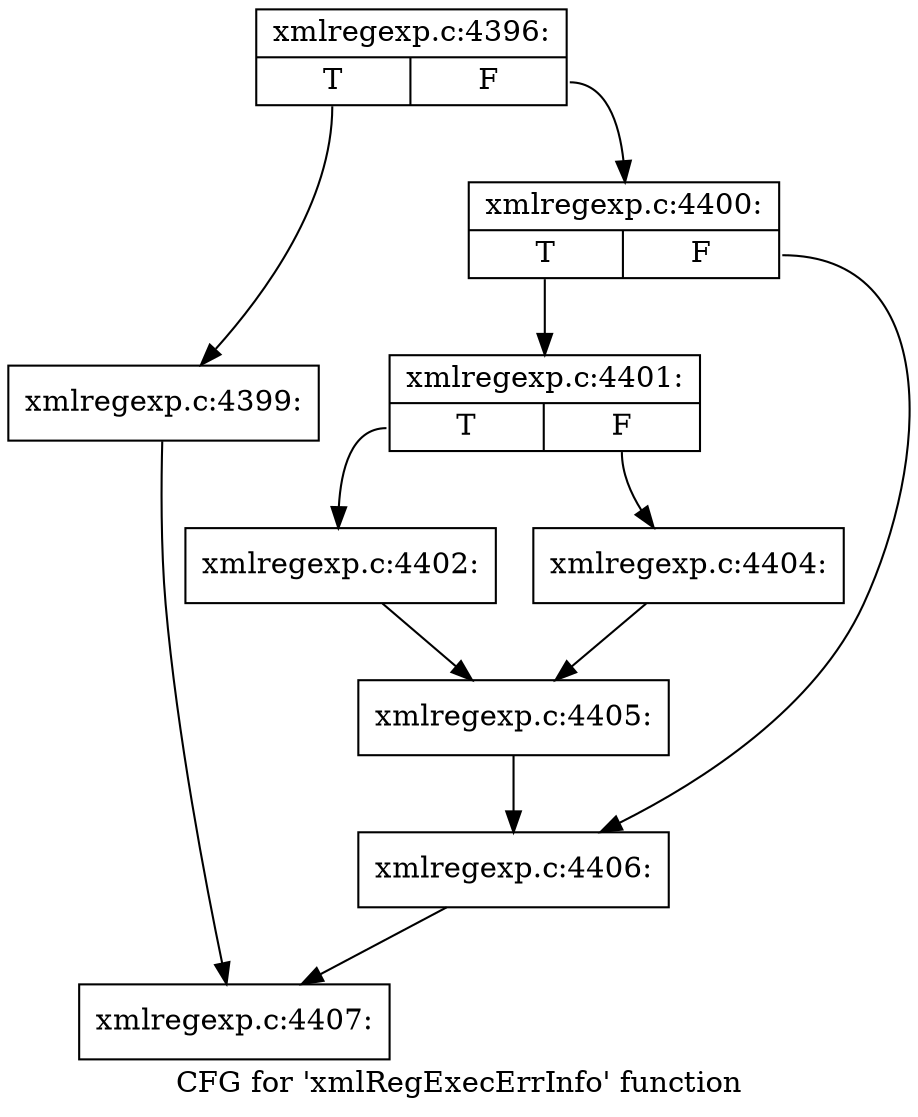 digraph "CFG for 'xmlRegExecErrInfo' function" {
	label="CFG for 'xmlRegExecErrInfo' function";

	Node0x389b6a0 [shape=record,label="{xmlregexp.c:4396:|{<s0>T|<s1>F}}"];
	Node0x389b6a0:s0 -> Node0x38a03a0;
	Node0x389b6a0:s1 -> Node0x38a03f0;
	Node0x38a03a0 [shape=record,label="{xmlregexp.c:4399:}"];
	Node0x38a03a0 -> Node0x3855f80;
	Node0x38a03f0 [shape=record,label="{xmlregexp.c:4400:|{<s0>T|<s1>F}}"];
	Node0x38a03f0:s0 -> Node0x38a0920;
	Node0x38a03f0:s1 -> Node0x38a0970;
	Node0x38a0920 [shape=record,label="{xmlregexp.c:4401:|{<s0>T|<s1>F}}"];
	Node0x38a0920:s0 -> Node0x38a0d60;
	Node0x38a0920:s1 -> Node0x38a0e00;
	Node0x38a0d60 [shape=record,label="{xmlregexp.c:4402:}"];
	Node0x38a0d60 -> Node0x38a0db0;
	Node0x38a0e00 [shape=record,label="{xmlregexp.c:4404:}"];
	Node0x38a0e00 -> Node0x38a0db0;
	Node0x38a0db0 [shape=record,label="{xmlregexp.c:4405:}"];
	Node0x38a0db0 -> Node0x38a0970;
	Node0x38a0970 [shape=record,label="{xmlregexp.c:4406:}"];
	Node0x38a0970 -> Node0x3855f80;
	Node0x3855f80 [shape=record,label="{xmlregexp.c:4407:}"];
}
